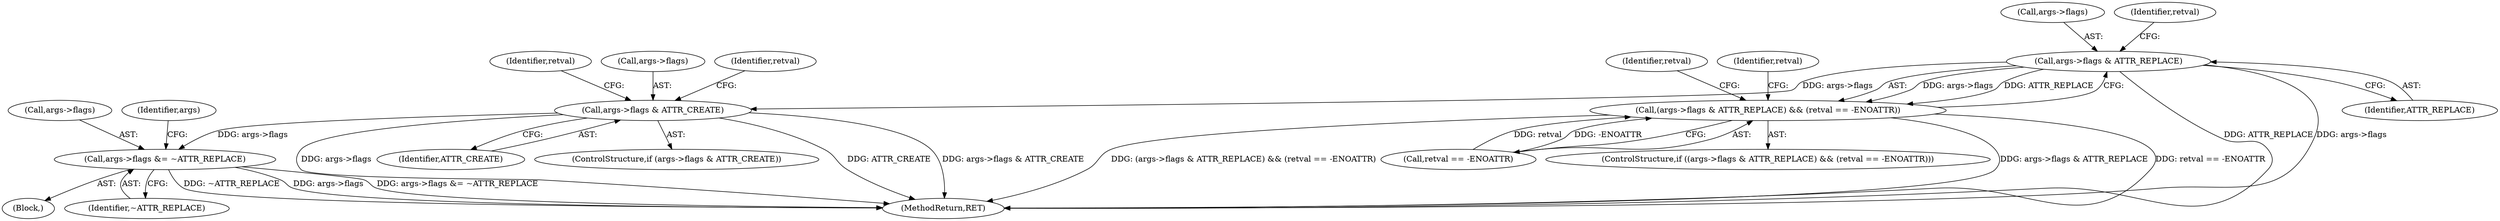 digraph "0_linux_7b38460dc8e4eafba06c78f8e37099d3b34d473c@pointer" {
"1000115" [label="(Call,args->flags & ATTR_REPLACE)"];
"1000114" [label="(Call,(args->flags & ATTR_REPLACE) && (retval == -ENOATTR))"];
"1000135" [label="(Call,args->flags & ATTR_CREATE)"];
"1000150" [label="(Call,args->flags &= ~ATTR_REPLACE)"];
"1000116" [label="(Call,args->flags)"];
"1000143" [label="(Identifier,retval)"];
"1000133" [label="(Block,)"];
"1000114" [label="(Call,(args->flags & ATTR_REPLACE) && (retval == -ENOATTR))"];
"1000150" [label="(Call,args->flags &= ~ATTR_REPLACE)"];
"1000141" [label="(Identifier,retval)"];
"1000134" [label="(ControlStructure,if (args->flags & ATTR_CREATE))"];
"1000203" [label="(MethodReturn,RET)"];
"1000115" [label="(Call,args->flags & ATTR_REPLACE)"];
"1000119" [label="(Identifier,ATTR_REPLACE)"];
"1000159" [label="(Identifier,args)"];
"1000120" [label="(Call,retval == -ENOATTR)"];
"1000126" [label="(Identifier,retval)"];
"1000130" [label="(Identifier,retval)"];
"1000135" [label="(Call,args->flags & ATTR_CREATE)"];
"1000121" [label="(Identifier,retval)"];
"1000139" [label="(Identifier,ATTR_CREATE)"];
"1000113" [label="(ControlStructure,if ((args->flags & ATTR_REPLACE) && (retval == -ENOATTR)))"];
"1000154" [label="(Identifier,~ATTR_REPLACE)"];
"1000151" [label="(Call,args->flags)"];
"1000136" [label="(Call,args->flags)"];
"1000115" -> "1000114"  [label="AST: "];
"1000115" -> "1000119"  [label="CFG: "];
"1000116" -> "1000115"  [label="AST: "];
"1000119" -> "1000115"  [label="AST: "];
"1000121" -> "1000115"  [label="CFG: "];
"1000114" -> "1000115"  [label="CFG: "];
"1000115" -> "1000203"  [label="DDG: ATTR_REPLACE"];
"1000115" -> "1000203"  [label="DDG: args->flags"];
"1000115" -> "1000114"  [label="DDG: args->flags"];
"1000115" -> "1000114"  [label="DDG: ATTR_REPLACE"];
"1000115" -> "1000135"  [label="DDG: args->flags"];
"1000114" -> "1000113"  [label="AST: "];
"1000114" -> "1000120"  [label="CFG: "];
"1000120" -> "1000114"  [label="AST: "];
"1000126" -> "1000114"  [label="CFG: "];
"1000130" -> "1000114"  [label="CFG: "];
"1000114" -> "1000203"  [label="DDG: (args->flags & ATTR_REPLACE) && (retval == -ENOATTR)"];
"1000114" -> "1000203"  [label="DDG: args->flags & ATTR_REPLACE"];
"1000114" -> "1000203"  [label="DDG: retval == -ENOATTR"];
"1000120" -> "1000114"  [label="DDG: retval"];
"1000120" -> "1000114"  [label="DDG: -ENOATTR"];
"1000135" -> "1000134"  [label="AST: "];
"1000135" -> "1000139"  [label="CFG: "];
"1000136" -> "1000135"  [label="AST: "];
"1000139" -> "1000135"  [label="AST: "];
"1000141" -> "1000135"  [label="CFG: "];
"1000143" -> "1000135"  [label="CFG: "];
"1000135" -> "1000203"  [label="DDG: ATTR_CREATE"];
"1000135" -> "1000203"  [label="DDG: args->flags & ATTR_CREATE"];
"1000135" -> "1000203"  [label="DDG: args->flags"];
"1000135" -> "1000150"  [label="DDG: args->flags"];
"1000150" -> "1000133"  [label="AST: "];
"1000150" -> "1000154"  [label="CFG: "];
"1000151" -> "1000150"  [label="AST: "];
"1000154" -> "1000150"  [label="AST: "];
"1000159" -> "1000150"  [label="CFG: "];
"1000150" -> "1000203"  [label="DDG: ~ATTR_REPLACE"];
"1000150" -> "1000203"  [label="DDG: args->flags"];
"1000150" -> "1000203"  [label="DDG: args->flags &= ~ATTR_REPLACE"];
}
